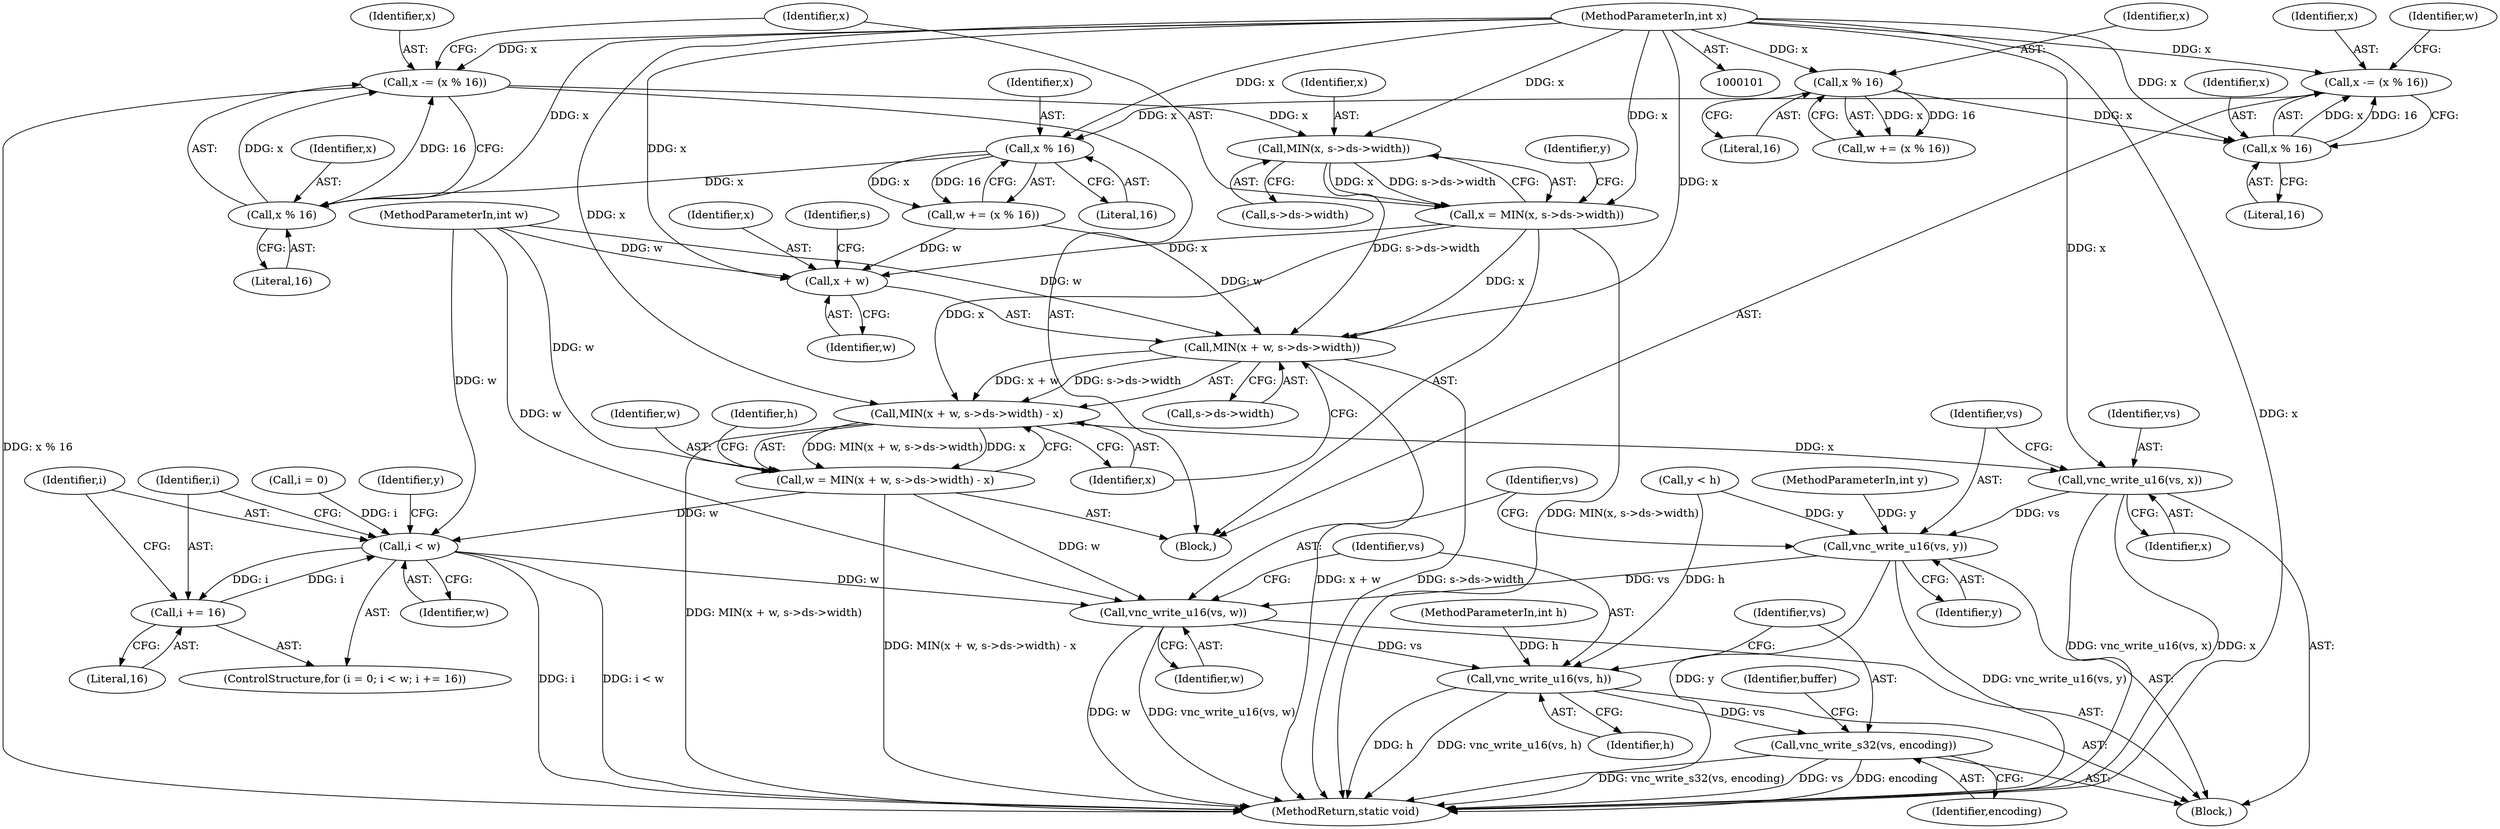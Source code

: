 digraph "0_qemu_9f64916da20eea67121d544698676295bbb105a7_10@pointer" {
"1000147" [label="(Call,MIN(x, s->ds->width))"];
"1000140" [label="(Call,x -= (x % 16))"];
"1000142" [label="(Call,x % 16)"];
"1000137" [label="(Call,x % 16)"];
"1000130" [label="(Call,x -= (x % 16))"];
"1000132" [label="(Call,x % 16)"];
"1000127" [label="(Call,x % 16)"];
"1000103" [label="(MethodParameterIn,int x)"];
"1000145" [label="(Call,x = MIN(x, s->ds->width))"];
"1000166" [label="(Call,MIN(x + w, s->ds->width))"];
"1000165" [label="(Call,MIN(x + w, s->ds->width) - x)"];
"1000163" [label="(Call,w = MIN(x + w, s->ds->width) - x)"];
"1000195" [label="(Call,i < w)"];
"1000198" [label="(Call,i += 16)"];
"1000208" [label="(Call,vnc_write_u16(vs, w))"];
"1000211" [label="(Call,vnc_write_u16(vs, h))"];
"1000214" [label="(Call,vnc_write_s32(vs, encoding))"];
"1000202" [label="(Call,vnc_write_u16(vs, x))"];
"1000205" [label="(Call,vnc_write_u16(vs, y))"];
"1000167" [label="(Call,x + w)"];
"1000209" [label="(Identifier,vs)"];
"1000133" [label="(Identifier,x)"];
"1000143" [label="(Identifier,x)"];
"1000190" [label="(Identifier,y)"];
"1000204" [label="(Identifier,x)"];
"1000177" [label="(Identifier,h)"];
"1000192" [label="(Call,i = 0)"];
"1000137" [label="(Call,x % 16)"];
"1000128" [label="(Identifier,x)"];
"1000168" [label="(Identifier,x)"];
"1000141" [label="(Identifier,x)"];
"1000200" [label="(Literal,16)"];
"1000134" [label="(Literal,16)"];
"1000186" [label="(Call,y < h)"];
"1000210" [label="(Identifier,w)"];
"1000195" [label="(Call,i < w)"];
"1000203" [label="(Identifier,vs)"];
"1000125" [label="(Call,w += (x % 16))"];
"1000166" [label="(Call,MIN(x + w, s->ds->width))"];
"1000155" [label="(Identifier,y)"];
"1000212" [label="(Identifier,vs)"];
"1000164" [label="(Identifier,w)"];
"1000191" [label="(ControlStructure,for (i = 0; i < w; i += 16))"];
"1000140" [label="(Call,x -= (x % 16))"];
"1000142" [label="(Call,x % 16)"];
"1000105" [label="(MethodParameterIn,int w)"];
"1000198" [label="(Call,i += 16)"];
"1000417" [label="(MethodReturn,static void)"];
"1000145" [label="(Call,x = MIN(x, s->ds->width))"];
"1000129" [label="(Literal,16)"];
"1000211" [label="(Call,vnc_write_u16(vs, h))"];
"1000138" [label="(Identifier,x)"];
"1000214" [label="(Call,vnc_write_s32(vs, encoding))"];
"1000127" [label="(Call,x % 16)"];
"1000197" [label="(Identifier,w)"];
"1000144" [label="(Literal,16)"];
"1000130" [label="(Call,x -= (x % 16))"];
"1000205" [label="(Call,vnc_write_u16(vs, y))"];
"1000201" [label="(Block,)"];
"1000213" [label="(Identifier,h)"];
"1000107" [label="(Block,)"];
"1000135" [label="(Call,w += (x % 16))"];
"1000103" [label="(MethodParameterIn,int x)"];
"1000146" [label="(Identifier,x)"];
"1000170" [label="(Call,s->ds->width)"];
"1000106" [label="(MethodParameterIn,int h)"];
"1000169" [label="(Identifier,w)"];
"1000139" [label="(Literal,16)"];
"1000215" [label="(Identifier,vs)"];
"1000175" [label="(Identifier,x)"];
"1000196" [label="(Identifier,i)"];
"1000206" [label="(Identifier,vs)"];
"1000148" [label="(Identifier,x)"];
"1000149" [label="(Call,s->ds->width)"];
"1000163" [label="(Call,w = MIN(x + w, s->ds->width) - x)"];
"1000132" [label="(Call,x % 16)"];
"1000104" [label="(MethodParameterIn,int y)"];
"1000208" [label="(Call,vnc_write_u16(vs, w))"];
"1000216" [label="(Identifier,encoding)"];
"1000172" [label="(Identifier,s)"];
"1000147" [label="(Call,MIN(x, s->ds->width))"];
"1000202" [label="(Call,vnc_write_u16(vs, x))"];
"1000131" [label="(Identifier,x)"];
"1000167" [label="(Call,x + w)"];
"1000222" [label="(Identifier,buffer)"];
"1000199" [label="(Identifier,i)"];
"1000207" [label="(Identifier,y)"];
"1000165" [label="(Call,MIN(x + w, s->ds->width) - x)"];
"1000136" [label="(Identifier,w)"];
"1000147" -> "1000145"  [label="AST: "];
"1000147" -> "1000149"  [label="CFG: "];
"1000148" -> "1000147"  [label="AST: "];
"1000149" -> "1000147"  [label="AST: "];
"1000145" -> "1000147"  [label="CFG: "];
"1000147" -> "1000145"  [label="DDG: x"];
"1000147" -> "1000145"  [label="DDG: s->ds->width"];
"1000140" -> "1000147"  [label="DDG: x"];
"1000103" -> "1000147"  [label="DDG: x"];
"1000147" -> "1000166"  [label="DDG: s->ds->width"];
"1000140" -> "1000107"  [label="AST: "];
"1000140" -> "1000142"  [label="CFG: "];
"1000141" -> "1000140"  [label="AST: "];
"1000142" -> "1000140"  [label="AST: "];
"1000146" -> "1000140"  [label="CFG: "];
"1000140" -> "1000417"  [label="DDG: x % 16"];
"1000142" -> "1000140"  [label="DDG: x"];
"1000142" -> "1000140"  [label="DDG: 16"];
"1000103" -> "1000140"  [label="DDG: x"];
"1000142" -> "1000144"  [label="CFG: "];
"1000143" -> "1000142"  [label="AST: "];
"1000144" -> "1000142"  [label="AST: "];
"1000137" -> "1000142"  [label="DDG: x"];
"1000103" -> "1000142"  [label="DDG: x"];
"1000137" -> "1000135"  [label="AST: "];
"1000137" -> "1000139"  [label="CFG: "];
"1000138" -> "1000137"  [label="AST: "];
"1000139" -> "1000137"  [label="AST: "];
"1000135" -> "1000137"  [label="CFG: "];
"1000137" -> "1000135"  [label="DDG: x"];
"1000137" -> "1000135"  [label="DDG: 16"];
"1000130" -> "1000137"  [label="DDG: x"];
"1000103" -> "1000137"  [label="DDG: x"];
"1000130" -> "1000107"  [label="AST: "];
"1000130" -> "1000132"  [label="CFG: "];
"1000131" -> "1000130"  [label="AST: "];
"1000132" -> "1000130"  [label="AST: "];
"1000136" -> "1000130"  [label="CFG: "];
"1000132" -> "1000130"  [label="DDG: x"];
"1000132" -> "1000130"  [label="DDG: 16"];
"1000103" -> "1000130"  [label="DDG: x"];
"1000132" -> "1000134"  [label="CFG: "];
"1000133" -> "1000132"  [label="AST: "];
"1000134" -> "1000132"  [label="AST: "];
"1000127" -> "1000132"  [label="DDG: x"];
"1000103" -> "1000132"  [label="DDG: x"];
"1000127" -> "1000125"  [label="AST: "];
"1000127" -> "1000129"  [label="CFG: "];
"1000128" -> "1000127"  [label="AST: "];
"1000129" -> "1000127"  [label="AST: "];
"1000125" -> "1000127"  [label="CFG: "];
"1000127" -> "1000125"  [label="DDG: x"];
"1000127" -> "1000125"  [label="DDG: 16"];
"1000103" -> "1000127"  [label="DDG: x"];
"1000103" -> "1000101"  [label="AST: "];
"1000103" -> "1000417"  [label="DDG: x"];
"1000103" -> "1000145"  [label="DDG: x"];
"1000103" -> "1000166"  [label="DDG: x"];
"1000103" -> "1000167"  [label="DDG: x"];
"1000103" -> "1000165"  [label="DDG: x"];
"1000103" -> "1000202"  [label="DDG: x"];
"1000145" -> "1000107"  [label="AST: "];
"1000146" -> "1000145"  [label="AST: "];
"1000155" -> "1000145"  [label="CFG: "];
"1000145" -> "1000417"  [label="DDG: MIN(x, s->ds->width)"];
"1000145" -> "1000166"  [label="DDG: x"];
"1000145" -> "1000167"  [label="DDG: x"];
"1000145" -> "1000165"  [label="DDG: x"];
"1000166" -> "1000165"  [label="AST: "];
"1000166" -> "1000170"  [label="CFG: "];
"1000167" -> "1000166"  [label="AST: "];
"1000170" -> "1000166"  [label="AST: "];
"1000175" -> "1000166"  [label="CFG: "];
"1000166" -> "1000417"  [label="DDG: x + w"];
"1000166" -> "1000417"  [label="DDG: s->ds->width"];
"1000166" -> "1000165"  [label="DDG: x + w"];
"1000166" -> "1000165"  [label="DDG: s->ds->width"];
"1000135" -> "1000166"  [label="DDG: w"];
"1000105" -> "1000166"  [label="DDG: w"];
"1000165" -> "1000163"  [label="AST: "];
"1000165" -> "1000175"  [label="CFG: "];
"1000175" -> "1000165"  [label="AST: "];
"1000163" -> "1000165"  [label="CFG: "];
"1000165" -> "1000417"  [label="DDG: MIN(x + w, s->ds->width)"];
"1000165" -> "1000163"  [label="DDG: MIN(x + w, s->ds->width)"];
"1000165" -> "1000163"  [label="DDG: x"];
"1000165" -> "1000202"  [label="DDG: x"];
"1000163" -> "1000107"  [label="AST: "];
"1000164" -> "1000163"  [label="AST: "];
"1000177" -> "1000163"  [label="CFG: "];
"1000163" -> "1000417"  [label="DDG: MIN(x + w, s->ds->width) - x"];
"1000105" -> "1000163"  [label="DDG: w"];
"1000163" -> "1000195"  [label="DDG: w"];
"1000163" -> "1000208"  [label="DDG: w"];
"1000195" -> "1000191"  [label="AST: "];
"1000195" -> "1000197"  [label="CFG: "];
"1000196" -> "1000195"  [label="AST: "];
"1000197" -> "1000195"  [label="AST: "];
"1000199" -> "1000195"  [label="CFG: "];
"1000190" -> "1000195"  [label="CFG: "];
"1000195" -> "1000417"  [label="DDG: i < w"];
"1000195" -> "1000417"  [label="DDG: i"];
"1000198" -> "1000195"  [label="DDG: i"];
"1000192" -> "1000195"  [label="DDG: i"];
"1000105" -> "1000195"  [label="DDG: w"];
"1000195" -> "1000198"  [label="DDG: i"];
"1000195" -> "1000208"  [label="DDG: w"];
"1000198" -> "1000191"  [label="AST: "];
"1000198" -> "1000200"  [label="CFG: "];
"1000199" -> "1000198"  [label="AST: "];
"1000200" -> "1000198"  [label="AST: "];
"1000196" -> "1000198"  [label="CFG: "];
"1000208" -> "1000201"  [label="AST: "];
"1000208" -> "1000210"  [label="CFG: "];
"1000209" -> "1000208"  [label="AST: "];
"1000210" -> "1000208"  [label="AST: "];
"1000212" -> "1000208"  [label="CFG: "];
"1000208" -> "1000417"  [label="DDG: w"];
"1000208" -> "1000417"  [label="DDG: vnc_write_u16(vs, w)"];
"1000205" -> "1000208"  [label="DDG: vs"];
"1000105" -> "1000208"  [label="DDG: w"];
"1000208" -> "1000211"  [label="DDG: vs"];
"1000211" -> "1000201"  [label="AST: "];
"1000211" -> "1000213"  [label="CFG: "];
"1000212" -> "1000211"  [label="AST: "];
"1000213" -> "1000211"  [label="AST: "];
"1000215" -> "1000211"  [label="CFG: "];
"1000211" -> "1000417"  [label="DDG: h"];
"1000211" -> "1000417"  [label="DDG: vnc_write_u16(vs, h)"];
"1000186" -> "1000211"  [label="DDG: h"];
"1000106" -> "1000211"  [label="DDG: h"];
"1000211" -> "1000214"  [label="DDG: vs"];
"1000214" -> "1000201"  [label="AST: "];
"1000214" -> "1000216"  [label="CFG: "];
"1000215" -> "1000214"  [label="AST: "];
"1000216" -> "1000214"  [label="AST: "];
"1000222" -> "1000214"  [label="CFG: "];
"1000214" -> "1000417"  [label="DDG: encoding"];
"1000214" -> "1000417"  [label="DDG: vnc_write_s32(vs, encoding)"];
"1000214" -> "1000417"  [label="DDG: vs"];
"1000202" -> "1000201"  [label="AST: "];
"1000202" -> "1000204"  [label="CFG: "];
"1000203" -> "1000202"  [label="AST: "];
"1000204" -> "1000202"  [label="AST: "];
"1000206" -> "1000202"  [label="CFG: "];
"1000202" -> "1000417"  [label="DDG: vnc_write_u16(vs, x)"];
"1000202" -> "1000417"  [label="DDG: x"];
"1000202" -> "1000205"  [label="DDG: vs"];
"1000205" -> "1000201"  [label="AST: "];
"1000205" -> "1000207"  [label="CFG: "];
"1000206" -> "1000205"  [label="AST: "];
"1000207" -> "1000205"  [label="AST: "];
"1000209" -> "1000205"  [label="CFG: "];
"1000205" -> "1000417"  [label="DDG: y"];
"1000205" -> "1000417"  [label="DDG: vnc_write_u16(vs, y)"];
"1000186" -> "1000205"  [label="DDG: y"];
"1000104" -> "1000205"  [label="DDG: y"];
"1000167" -> "1000169"  [label="CFG: "];
"1000168" -> "1000167"  [label="AST: "];
"1000169" -> "1000167"  [label="AST: "];
"1000172" -> "1000167"  [label="CFG: "];
"1000135" -> "1000167"  [label="DDG: w"];
"1000105" -> "1000167"  [label="DDG: w"];
}
